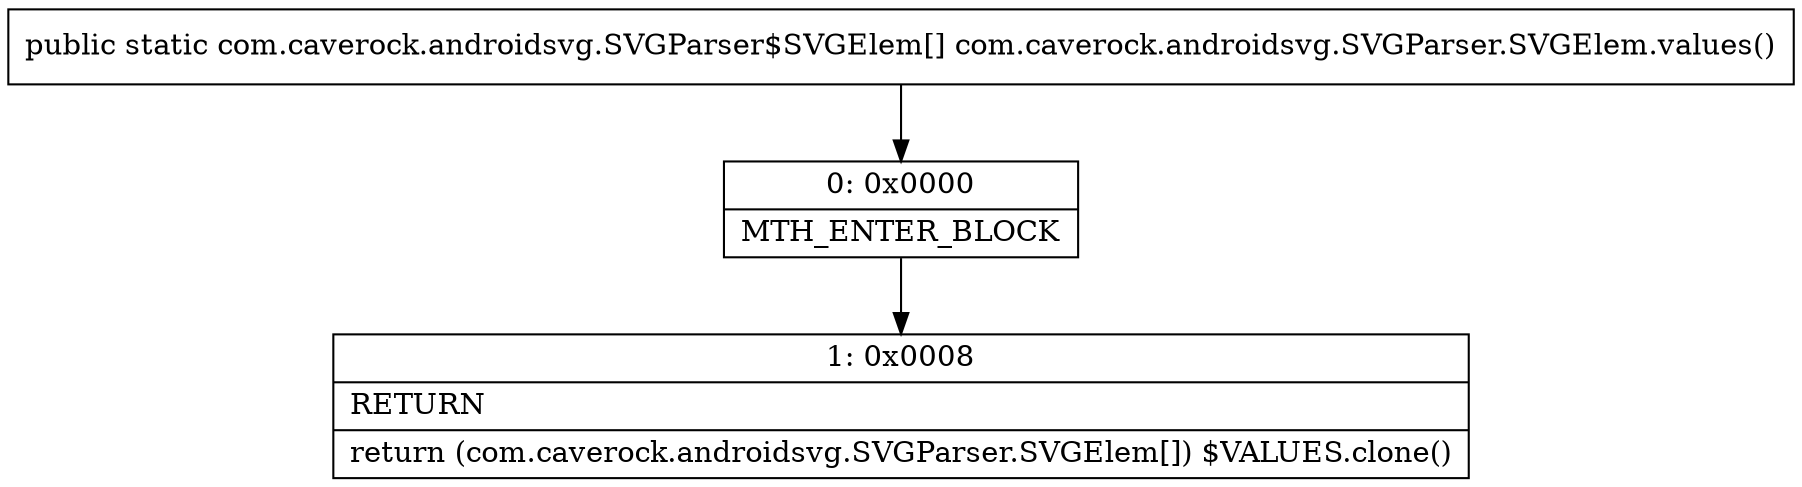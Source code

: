 digraph "CFG forcom.caverock.androidsvg.SVGParser.SVGElem.values()[Lcom\/caverock\/androidsvg\/SVGParser$SVGElem;" {
Node_0 [shape=record,label="{0\:\ 0x0000|MTH_ENTER_BLOCK\l}"];
Node_1 [shape=record,label="{1\:\ 0x0008|RETURN\l|return (com.caverock.androidsvg.SVGParser.SVGElem[]) $VALUES.clone()\l}"];
MethodNode[shape=record,label="{public static com.caverock.androidsvg.SVGParser$SVGElem[] com.caverock.androidsvg.SVGParser.SVGElem.values() }"];
MethodNode -> Node_0;
Node_0 -> Node_1;
}

